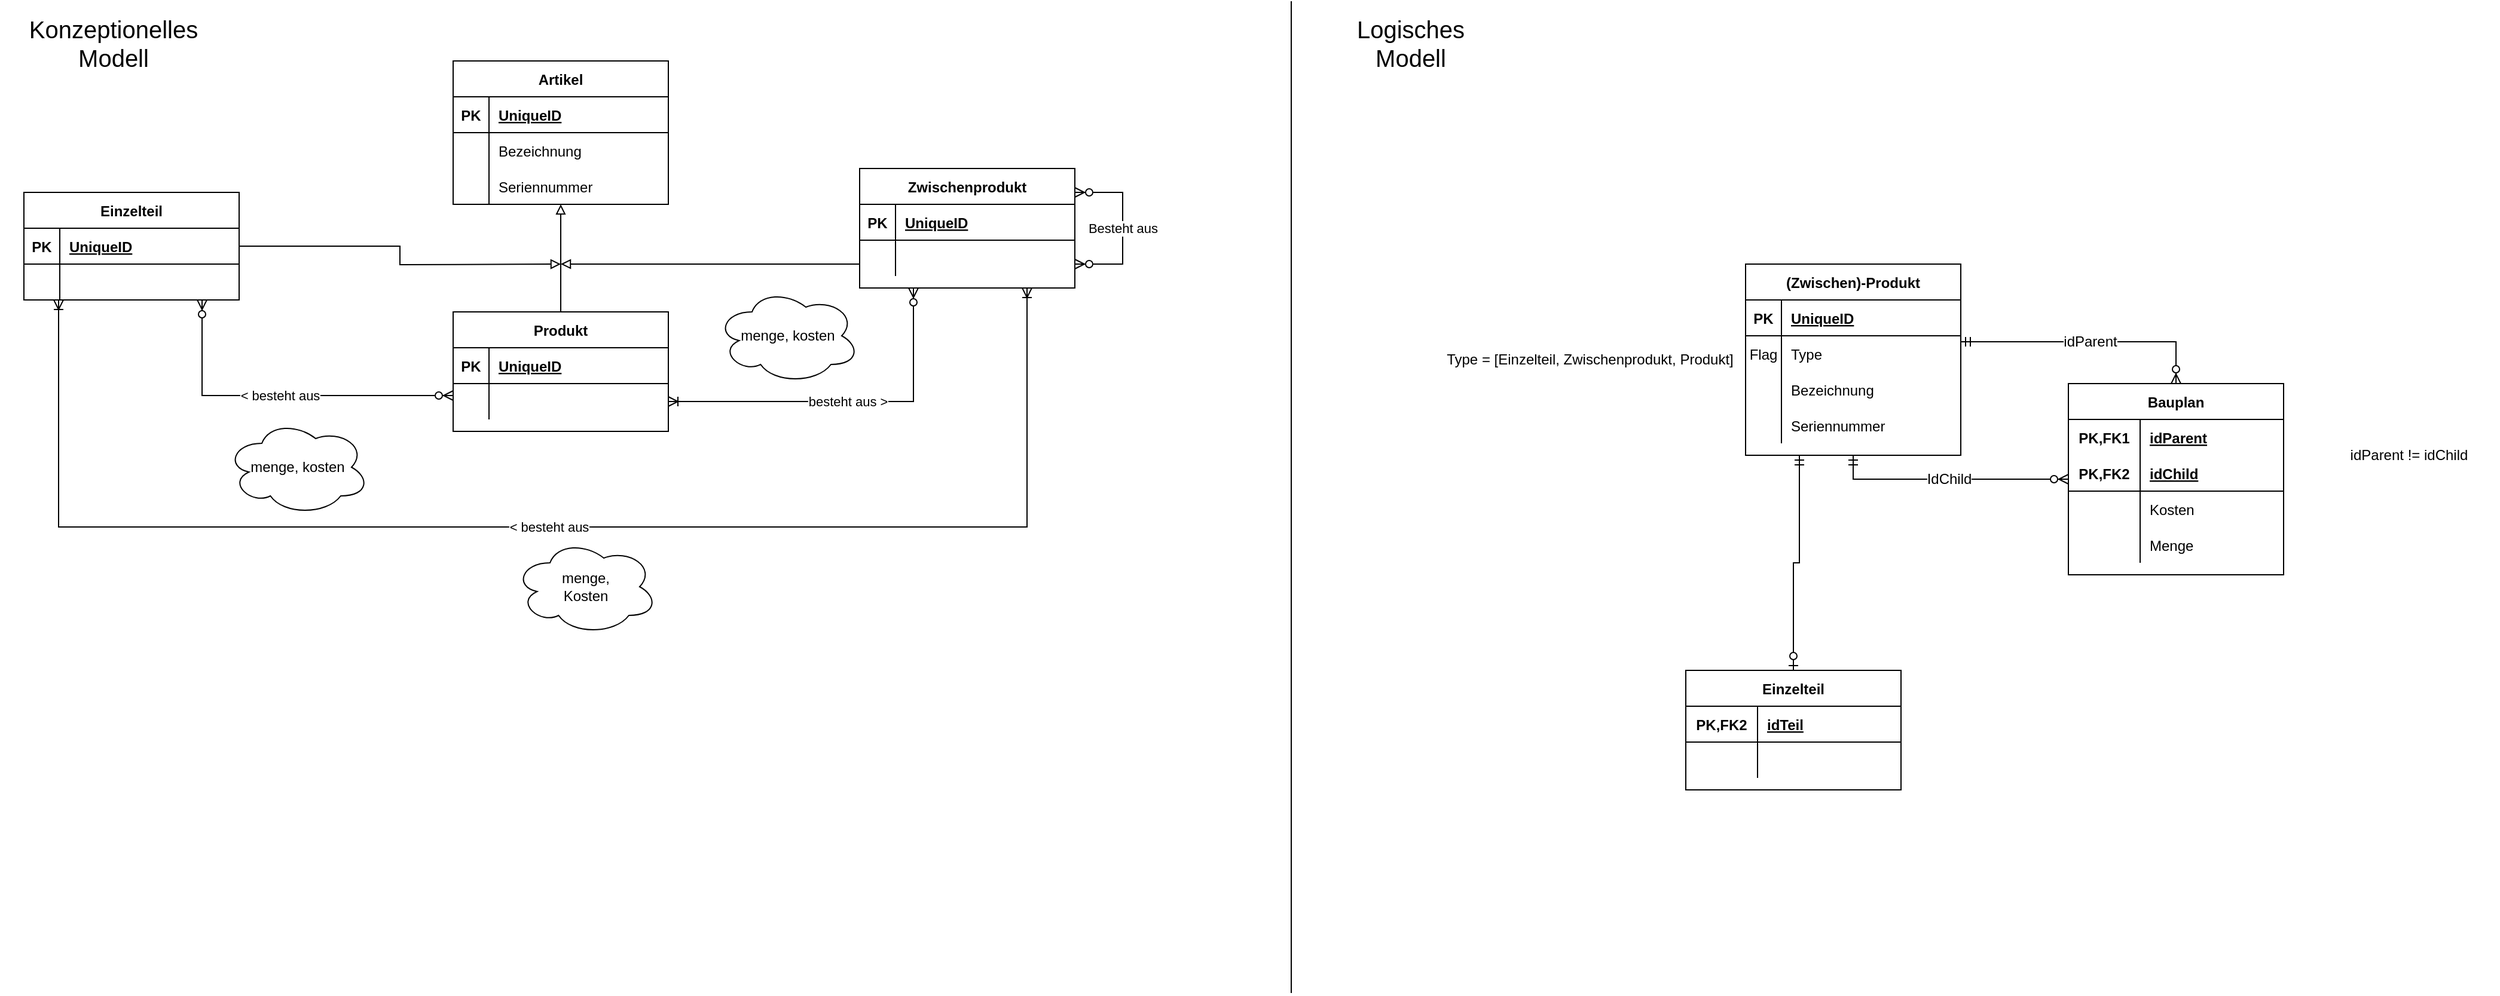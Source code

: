<mxfile version="13.9.7" type="device"><diagram id="TFCeFaq05gpxKaNKdgbP" name="Page-1"><mxGraphModel dx="1422" dy="801" grid="1" gridSize="10" guides="1" tooltips="1" connect="1" arrows="1" fold="1" page="1" pageScale="1" pageWidth="1100" pageHeight="850" math="0" shadow="0"><root><mxCell id="0"/><mxCell id="1" parent="0"/><mxCell id="rmktpuCV03vjLhhT0SAD-1" value="Artikel" style="shape=table;startSize=30;container=1;collapsible=1;childLayout=tableLayout;fixedRows=1;rowLines=0;fontStyle=1;align=center;resizeLast=1;" parent="1" vertex="1"><mxGeometry x="399" y="50" width="180" height="120" as="geometry"/></mxCell><mxCell id="rmktpuCV03vjLhhT0SAD-2" value="" style="shape=partialRectangle;collapsible=0;dropTarget=0;pointerEvents=0;fillColor=none;top=0;left=0;bottom=1;right=0;points=[[0,0.5],[1,0.5]];portConstraint=eastwest;" parent="rmktpuCV03vjLhhT0SAD-1" vertex="1"><mxGeometry y="30" width="180" height="30" as="geometry"/></mxCell><mxCell id="rmktpuCV03vjLhhT0SAD-3" value="PK" style="shape=partialRectangle;connectable=0;fillColor=none;top=0;left=0;bottom=0;right=0;fontStyle=1;overflow=hidden;" parent="rmktpuCV03vjLhhT0SAD-2" vertex="1"><mxGeometry width="30" height="30" as="geometry"/></mxCell><mxCell id="rmktpuCV03vjLhhT0SAD-4" value="UniqueID" style="shape=partialRectangle;connectable=0;fillColor=none;top=0;left=0;bottom=0;right=0;align=left;spacingLeft=6;fontStyle=5;overflow=hidden;" parent="rmktpuCV03vjLhhT0SAD-2" vertex="1"><mxGeometry x="30" width="150" height="30" as="geometry"/></mxCell><mxCell id="rmktpuCV03vjLhhT0SAD-5" value="" style="shape=partialRectangle;collapsible=0;dropTarget=0;pointerEvents=0;fillColor=none;top=0;left=0;bottom=0;right=0;points=[[0,0.5],[1,0.5]];portConstraint=eastwest;" parent="rmktpuCV03vjLhhT0SAD-1" vertex="1"><mxGeometry y="60" width="180" height="30" as="geometry"/></mxCell><mxCell id="rmktpuCV03vjLhhT0SAD-6" value="" style="shape=partialRectangle;connectable=0;fillColor=none;top=0;left=0;bottom=0;right=0;editable=1;overflow=hidden;" parent="rmktpuCV03vjLhhT0SAD-5" vertex="1"><mxGeometry width="30" height="30" as="geometry"/></mxCell><mxCell id="rmktpuCV03vjLhhT0SAD-7" value="Bezeichnung" style="shape=partialRectangle;connectable=0;fillColor=none;top=0;left=0;bottom=0;right=0;align=left;spacingLeft=6;overflow=hidden;" parent="rmktpuCV03vjLhhT0SAD-5" vertex="1"><mxGeometry x="30" width="150" height="30" as="geometry"/></mxCell><mxCell id="nDW23JMkvN2fqwGd6RLi-1" value="" style="shape=partialRectangle;collapsible=0;dropTarget=0;pointerEvents=0;fillColor=none;top=0;left=0;bottom=0;right=0;points=[[0,0.5],[1,0.5]];portConstraint=eastwest;" vertex="1" parent="rmktpuCV03vjLhhT0SAD-1"><mxGeometry y="90" width="180" height="30" as="geometry"/></mxCell><mxCell id="nDW23JMkvN2fqwGd6RLi-2" value="" style="shape=partialRectangle;connectable=0;fillColor=none;top=0;left=0;bottom=0;right=0;fontStyle=0;overflow=hidden;" vertex="1" parent="nDW23JMkvN2fqwGd6RLi-1"><mxGeometry width="30" height="30" as="geometry"/></mxCell><mxCell id="nDW23JMkvN2fqwGd6RLi-3" value="Seriennummer" style="shape=partialRectangle;connectable=0;fillColor=none;top=0;left=0;bottom=0;right=0;align=left;spacingLeft=6;fontStyle=0;overflow=hidden;" vertex="1" parent="nDW23JMkvN2fqwGd6RLi-1"><mxGeometry x="30" width="150" height="30" as="geometry"/></mxCell><mxCell id="rmktpuCV03vjLhhT0SAD-53" style="edgeStyle=orthogonalEdgeStyle;rounded=0;orthogonalLoop=1;jettySize=auto;html=1;endArrow=block;endFill=0;" parent="1" source="rmktpuCV03vjLhhT0SAD-14" edge="1"><mxGeometry relative="1" as="geometry"><mxPoint x="489" y="220" as="targetPoint"/></mxGeometry></mxCell><mxCell id="rmktpuCV03vjLhhT0SAD-58" value="&amp;lt; besteht aus" style="edgeStyle=orthogonalEdgeStyle;rounded=0;orthogonalLoop=1;jettySize=auto;html=1;startArrow=ERoneToMany;startFill=0;endArrow=ERoneToMany;endFill=0;" parent="1" source="rmktpuCV03vjLhhT0SAD-14" target="rmktpuCV03vjLhhT0SAD-27" edge="1"><mxGeometry relative="1" as="geometry"><Array as="points"><mxPoint x="69" y="440"/><mxPoint x="879" y="440"/></Array></mxGeometry></mxCell><mxCell id="rmktpuCV03vjLhhT0SAD-14" value="Einzelteil" style="shape=table;startSize=30;container=1;collapsible=1;childLayout=tableLayout;fixedRows=1;rowLines=0;fontStyle=1;align=center;resizeLast=1;" parent="1" vertex="1"><mxGeometry x="40" y="160" width="180" height="90" as="geometry"/></mxCell><mxCell id="rmktpuCV03vjLhhT0SAD-15" value="" style="shape=partialRectangle;collapsible=0;dropTarget=0;pointerEvents=0;fillColor=none;top=0;left=0;bottom=1;right=0;points=[[0,0.5],[1,0.5]];portConstraint=eastwest;" parent="rmktpuCV03vjLhhT0SAD-14" vertex="1"><mxGeometry y="30" width="180" height="30" as="geometry"/></mxCell><mxCell id="rmktpuCV03vjLhhT0SAD-16" value="PK" style="shape=partialRectangle;connectable=0;fillColor=none;top=0;left=0;bottom=0;right=0;fontStyle=1;overflow=hidden;" parent="rmktpuCV03vjLhhT0SAD-15" vertex="1"><mxGeometry width="30" height="30" as="geometry"/></mxCell><mxCell id="rmktpuCV03vjLhhT0SAD-17" value="UniqueID" style="shape=partialRectangle;connectable=0;fillColor=none;top=0;left=0;bottom=0;right=0;align=left;spacingLeft=6;fontStyle=5;overflow=hidden;" parent="rmktpuCV03vjLhhT0SAD-15" vertex="1"><mxGeometry x="30" width="150" height="30" as="geometry"/></mxCell><mxCell id="rmktpuCV03vjLhhT0SAD-21" value="" style="shape=partialRectangle;collapsible=0;dropTarget=0;pointerEvents=0;fillColor=none;top=0;left=0;bottom=0;right=0;points=[[0,0.5],[1,0.5]];portConstraint=eastwest;" parent="rmktpuCV03vjLhhT0SAD-14" vertex="1"><mxGeometry y="60" width="180" height="30" as="geometry"/></mxCell><mxCell id="rmktpuCV03vjLhhT0SAD-22" value="" style="shape=partialRectangle;connectable=0;fillColor=none;top=0;left=0;bottom=0;right=0;editable=1;overflow=hidden;" parent="rmktpuCV03vjLhhT0SAD-21" vertex="1"><mxGeometry width="30" height="30" as="geometry"/></mxCell><mxCell id="rmktpuCV03vjLhhT0SAD-23" value="" style="shape=partialRectangle;connectable=0;fillColor=none;top=0;left=0;bottom=0;right=0;align=left;spacingLeft=6;overflow=hidden;" parent="rmktpuCV03vjLhhT0SAD-21" vertex="1"><mxGeometry x="30" width="150" height="30" as="geometry"/></mxCell><mxCell id="rmktpuCV03vjLhhT0SAD-55" style="edgeStyle=orthogonalEdgeStyle;rounded=0;orthogonalLoop=1;jettySize=auto;html=1;endArrow=block;endFill=0;" parent="1" source="rmktpuCV03vjLhhT0SAD-27" edge="1"><mxGeometry relative="1" as="geometry"><mxPoint x="489" y="220" as="targetPoint"/><Array as="points"><mxPoint x="489" y="220"/></Array></mxGeometry></mxCell><mxCell id="rmktpuCV03vjLhhT0SAD-27" value="Zwischenprodukt" style="shape=table;startSize=30;container=1;collapsible=1;childLayout=tableLayout;fixedRows=1;rowLines=0;fontStyle=1;align=center;resizeLast=1;" parent="1" vertex="1"><mxGeometry x="739" y="140" width="180" height="100" as="geometry"/></mxCell><mxCell id="rmktpuCV03vjLhhT0SAD-28" value="" style="shape=partialRectangle;collapsible=0;dropTarget=0;pointerEvents=0;fillColor=none;top=0;left=0;bottom=1;right=0;points=[[0,0.5],[1,0.5]];portConstraint=eastwest;" parent="rmktpuCV03vjLhhT0SAD-27" vertex="1"><mxGeometry y="30" width="180" height="30" as="geometry"/></mxCell><mxCell id="rmktpuCV03vjLhhT0SAD-29" value="PK" style="shape=partialRectangle;connectable=0;fillColor=none;top=0;left=0;bottom=0;right=0;fontStyle=1;overflow=hidden;" parent="rmktpuCV03vjLhhT0SAD-28" vertex="1"><mxGeometry width="30" height="30" as="geometry"/></mxCell><mxCell id="rmktpuCV03vjLhhT0SAD-30" value="UniqueID" style="shape=partialRectangle;connectable=0;fillColor=none;top=0;left=0;bottom=0;right=0;align=left;spacingLeft=6;fontStyle=5;overflow=hidden;" parent="rmktpuCV03vjLhhT0SAD-28" vertex="1"><mxGeometry x="30" width="150" height="30" as="geometry"/></mxCell><mxCell id="rmktpuCV03vjLhhT0SAD-34" value="" style="shape=partialRectangle;collapsible=0;dropTarget=0;pointerEvents=0;fillColor=none;top=0;left=0;bottom=0;right=0;points=[[0,0.5],[1,0.5]];portConstraint=eastwest;" parent="rmktpuCV03vjLhhT0SAD-27" vertex="1"><mxGeometry y="60" width="180" height="30" as="geometry"/></mxCell><mxCell id="rmktpuCV03vjLhhT0SAD-35" value="" style="shape=partialRectangle;connectable=0;fillColor=none;top=0;left=0;bottom=0;right=0;editable=1;overflow=hidden;" parent="rmktpuCV03vjLhhT0SAD-34" vertex="1"><mxGeometry width="30" height="30" as="geometry"/></mxCell><mxCell id="rmktpuCV03vjLhhT0SAD-36" value="" style="shape=partialRectangle;connectable=0;fillColor=none;top=0;left=0;bottom=0;right=0;align=left;spacingLeft=6;overflow=hidden;" parent="rmktpuCV03vjLhhT0SAD-34" vertex="1"><mxGeometry x="30" width="150" height="30" as="geometry"/></mxCell><mxCell id="rmktpuCV03vjLhhT0SAD-54" style="edgeStyle=orthogonalEdgeStyle;rounded=0;orthogonalLoop=1;jettySize=auto;html=1;endArrow=block;endFill=0;" parent="1" source="rmktpuCV03vjLhhT0SAD-40" target="rmktpuCV03vjLhhT0SAD-1" edge="1"><mxGeometry relative="1" as="geometry"/></mxCell><mxCell id="rmktpuCV03vjLhhT0SAD-56" value="&amp;lt; besteht aus" style="edgeStyle=orthogonalEdgeStyle;rounded=0;orthogonalLoop=1;jettySize=auto;html=1;endArrow=ERzeroToMany;endFill=1;startArrow=ERzeroToMany;startFill=1;" parent="1" edge="1" target="rmktpuCV03vjLhhT0SAD-14"><mxGeometry relative="1" as="geometry"><mxPoint x="399" y="330" as="sourcePoint"/><mxPoint x="189" y="280" as="targetPoint"/><Array as="points"><mxPoint x="189" y="330"/></Array></mxGeometry></mxCell><mxCell id="rmktpuCV03vjLhhT0SAD-40" value="Produkt" style="shape=table;startSize=30;container=1;collapsible=1;childLayout=tableLayout;fixedRows=1;rowLines=0;fontStyle=1;align=center;resizeLast=1;" parent="1" vertex="1"><mxGeometry x="399" y="260" width="180" height="100" as="geometry"/></mxCell><mxCell id="rmktpuCV03vjLhhT0SAD-41" value="" style="shape=partialRectangle;collapsible=0;dropTarget=0;pointerEvents=0;fillColor=none;top=0;left=0;bottom=1;right=0;points=[[0,0.5],[1,0.5]];portConstraint=eastwest;" parent="rmktpuCV03vjLhhT0SAD-40" vertex="1"><mxGeometry y="30" width="180" height="30" as="geometry"/></mxCell><mxCell id="rmktpuCV03vjLhhT0SAD-42" value="PK" style="shape=partialRectangle;connectable=0;fillColor=none;top=0;left=0;bottom=0;right=0;fontStyle=1;overflow=hidden;" parent="rmktpuCV03vjLhhT0SAD-41" vertex="1"><mxGeometry width="30" height="30" as="geometry"/></mxCell><mxCell id="rmktpuCV03vjLhhT0SAD-43" value="UniqueID" style="shape=partialRectangle;connectable=0;fillColor=none;top=0;left=0;bottom=0;right=0;align=left;spacingLeft=6;fontStyle=5;overflow=hidden;" parent="rmktpuCV03vjLhhT0SAD-41" vertex="1"><mxGeometry x="30" width="150" height="30" as="geometry"/></mxCell><mxCell id="rmktpuCV03vjLhhT0SAD-50" value="" style="shape=partialRectangle;collapsible=0;dropTarget=0;pointerEvents=0;fillColor=none;top=0;left=0;bottom=0;right=0;points=[[0,0.5],[1,0.5]];portConstraint=eastwest;" parent="rmktpuCV03vjLhhT0SAD-40" vertex="1"><mxGeometry y="60" width="180" height="30" as="geometry"/></mxCell><mxCell id="rmktpuCV03vjLhhT0SAD-51" value="" style="shape=partialRectangle;connectable=0;fillColor=none;top=0;left=0;bottom=0;right=0;editable=1;overflow=hidden;" parent="rmktpuCV03vjLhhT0SAD-50" vertex="1"><mxGeometry width="30" height="30" as="geometry"/></mxCell><mxCell id="rmktpuCV03vjLhhT0SAD-52" value="" style="shape=partialRectangle;connectable=0;fillColor=none;top=0;left=0;bottom=0;right=0;align=left;spacingLeft=6;overflow=hidden;" parent="rmktpuCV03vjLhhT0SAD-50" vertex="1"><mxGeometry x="30" width="150" height="30" as="geometry"/></mxCell><mxCell id="rmktpuCV03vjLhhT0SAD-57" value="besteht aus &amp;gt;" style="edgeStyle=orthogonalEdgeStyle;rounded=0;orthogonalLoop=1;jettySize=auto;html=1;entryX=0.25;entryY=1;entryDx=0;entryDy=0;endArrow=ERzeroToMany;endFill=1;startArrow=ERoneToMany;startFill=0;" parent="1" source="rmktpuCV03vjLhhT0SAD-50" target="rmktpuCV03vjLhhT0SAD-27" edge="1"><mxGeometry relative="1" as="geometry"/></mxCell><mxCell id="rmktpuCV03vjLhhT0SAD-59" value="Besteht aus" style="edgeStyle=orthogonalEdgeStyle;rounded=0;orthogonalLoop=1;jettySize=auto;html=1;startArrow=ERzeroToMany;startFill=1;endArrow=ERzeroToMany;endFill=1;" parent="1" source="rmktpuCV03vjLhhT0SAD-27" target="rmktpuCV03vjLhhT0SAD-27" edge="1"><mxGeometry relative="1" as="geometry"><Array as="points"><mxPoint x="959" y="160"/></Array></mxGeometry></mxCell><mxCell id="rmktpuCV03vjLhhT0SAD-60" value="menge,&lt;br&gt;Kosten" style="ellipse;shape=cloud;whiteSpace=wrap;html=1;" parent="1" vertex="1"><mxGeometry x="450" y="450" width="120" height="80" as="geometry"/></mxCell><mxCell id="rmktpuCV03vjLhhT0SAD-63" value="menge, kosten" style="ellipse;shape=cloud;whiteSpace=wrap;html=1;" parent="1" vertex="1"><mxGeometry x="209" y="350" width="120" height="80" as="geometry"/></mxCell><mxCell id="rmktpuCV03vjLhhT0SAD-64" value="menge, kosten" style="ellipse;shape=cloud;whiteSpace=wrap;html=1;" parent="1" vertex="1"><mxGeometry x="619" y="240" width="120" height="80" as="geometry"/></mxCell><mxCell id="rmktpuCV03vjLhhT0SAD-66" value="Konzeptionelles Modell" style="text;html=1;strokeColor=none;fillColor=none;align=center;verticalAlign=middle;whiteSpace=wrap;rounded=0;fontSize=20;" parent="1" vertex="1"><mxGeometry x="20" y="20" width="190" height="30" as="geometry"/></mxCell><mxCell id="rmktpuCV03vjLhhT0SAD-67" value="" style="endArrow=none;html=1;fontSize=20;" parent="1" edge="1"><mxGeometry width="50" height="50" relative="1" as="geometry"><mxPoint x="1100" as="sourcePoint"/><mxPoint x="1100" y="830" as="targetPoint"/></mxGeometry></mxCell><mxCell id="rmktpuCV03vjLhhT0SAD-167" value="idParent" style="edgeStyle=orthogonalEdgeStyle;rounded=0;orthogonalLoop=1;jettySize=auto;html=1;startArrow=ERmandOne;startFill=0;endArrow=ERzeroToMany;endFill=1;fontSize=12;" parent="1" source="rmktpuCV03vjLhhT0SAD-100" target="rmktpuCV03vjLhhT0SAD-145" edge="1"><mxGeometry relative="1" as="geometry"><Array as="points"><mxPoint x="1840" y="285"/></Array></mxGeometry></mxCell><mxCell id="rmktpuCV03vjLhhT0SAD-100" value="(Zwischen)-Produkt" style="shape=table;startSize=30;container=1;collapsible=1;childLayout=tableLayout;fixedRows=1;rowLines=0;fontStyle=1;align=center;resizeLast=1;fontSize=12;" parent="1" vertex="1"><mxGeometry x="1480" y="220" width="180" height="160" as="geometry"/></mxCell><mxCell id="rmktpuCV03vjLhhT0SAD-101" value="" style="shape=partialRectangle;collapsible=0;dropTarget=0;pointerEvents=0;fillColor=none;top=0;left=0;bottom=1;right=0;points=[[0,0.5],[1,0.5]];portConstraint=eastwest;" parent="rmktpuCV03vjLhhT0SAD-100" vertex="1"><mxGeometry y="30" width="180" height="30" as="geometry"/></mxCell><mxCell id="rmktpuCV03vjLhhT0SAD-102" value="PK" style="shape=partialRectangle;connectable=0;fillColor=none;top=0;left=0;bottom=0;right=0;fontStyle=1;overflow=hidden;" parent="rmktpuCV03vjLhhT0SAD-101" vertex="1"><mxGeometry width="30" height="30" as="geometry"/></mxCell><mxCell id="rmktpuCV03vjLhhT0SAD-103" value="UniqueID" style="shape=partialRectangle;connectable=0;fillColor=none;top=0;left=0;bottom=0;right=0;align=left;spacingLeft=6;fontStyle=5;overflow=hidden;" parent="rmktpuCV03vjLhhT0SAD-101" vertex="1"><mxGeometry x="30" width="150" height="30" as="geometry"/></mxCell><mxCell id="rmktpuCV03vjLhhT0SAD-142" value="" style="shape=partialRectangle;collapsible=0;dropTarget=0;pointerEvents=0;fillColor=none;top=0;left=0;bottom=0;right=0;points=[[0,0.5],[1,0.5]];portConstraint=eastwest;fontSize=12;" parent="rmktpuCV03vjLhhT0SAD-100" vertex="1"><mxGeometry y="60" width="180" height="30" as="geometry"/></mxCell><mxCell id="rmktpuCV03vjLhhT0SAD-143" value="Flag" style="shape=partialRectangle;connectable=0;fillColor=none;top=0;left=0;bottom=0;right=0;fontStyle=0;overflow=hidden;" parent="rmktpuCV03vjLhhT0SAD-142" vertex="1"><mxGeometry width="30" height="30" as="geometry"/></mxCell><mxCell id="rmktpuCV03vjLhhT0SAD-144" value="Type" style="shape=partialRectangle;connectable=0;fillColor=none;top=0;left=0;bottom=0;right=0;align=left;spacingLeft=6;fontStyle=0;overflow=hidden;" parent="rmktpuCV03vjLhhT0SAD-142" vertex="1"><mxGeometry x="30" width="150" height="30" as="geometry"/></mxCell><mxCell id="rmktpuCV03vjLhhT0SAD-104" value="" style="shape=partialRectangle;collapsible=0;dropTarget=0;pointerEvents=0;fillColor=none;top=0;left=0;bottom=0;right=0;points=[[0,0.5],[1,0.5]];portConstraint=eastwest;" parent="rmktpuCV03vjLhhT0SAD-100" vertex="1"><mxGeometry y="90" width="180" height="30" as="geometry"/></mxCell><mxCell id="rmktpuCV03vjLhhT0SAD-105" value="" style="shape=partialRectangle;connectable=0;fillColor=none;top=0;left=0;bottom=0;right=0;editable=1;overflow=hidden;" parent="rmktpuCV03vjLhhT0SAD-104" vertex="1"><mxGeometry width="30" height="30" as="geometry"/></mxCell><mxCell id="rmktpuCV03vjLhhT0SAD-106" value="Bezeichnung" style="shape=partialRectangle;connectable=0;fillColor=none;top=0;left=0;bottom=0;right=0;align=left;spacingLeft=6;overflow=hidden;" parent="rmktpuCV03vjLhhT0SAD-104" vertex="1"><mxGeometry x="30" width="150" height="30" as="geometry"/></mxCell><mxCell id="nDW23JMkvN2fqwGd6RLi-4" value="" style="shape=partialRectangle;collapsible=0;dropTarget=0;pointerEvents=0;fillColor=none;top=0;left=0;bottom=0;right=0;points=[[0,0.5],[1,0.5]];portConstraint=eastwest;" vertex="1" parent="rmktpuCV03vjLhhT0SAD-100"><mxGeometry y="120" width="180" height="30" as="geometry"/></mxCell><mxCell id="nDW23JMkvN2fqwGd6RLi-5" value="" style="shape=partialRectangle;connectable=0;fillColor=none;top=0;left=0;bottom=0;right=0;fontStyle=0;overflow=hidden;" vertex="1" parent="nDW23JMkvN2fqwGd6RLi-4"><mxGeometry width="30" height="30" as="geometry"/></mxCell><mxCell id="nDW23JMkvN2fqwGd6RLi-6" value="Seriennummer" style="shape=partialRectangle;connectable=0;fillColor=none;top=0;left=0;bottom=0;right=0;align=left;spacingLeft=6;fontStyle=0;overflow=hidden;" vertex="1" parent="nDW23JMkvN2fqwGd6RLi-4"><mxGeometry x="30" width="150" height="30" as="geometry"/></mxCell><mxCell id="rmktpuCV03vjLhhT0SAD-168" style="rounded=0;orthogonalLoop=1;jettySize=auto;html=1;startArrow=ERzeroToOne;startFill=1;endArrow=ERmandOne;endFill=0;fontSize=12;edgeStyle=orthogonalEdgeStyle;entryX=0.25;entryY=1;entryDx=0;entryDy=0;" parent="1" source="rmktpuCV03vjLhhT0SAD-126" target="rmktpuCV03vjLhhT0SAD-100" edge="1"><mxGeometry relative="1" as="geometry"><mxPoint x="1520" y="430" as="targetPoint"/></mxGeometry></mxCell><mxCell id="rmktpuCV03vjLhhT0SAD-126" value="Einzelteil" style="shape=table;startSize=30;container=1;collapsible=1;childLayout=tableLayout;fixedRows=1;rowLines=0;fontStyle=1;align=center;resizeLast=1;fontSize=12;" parent="1" vertex="1"><mxGeometry x="1430" y="560" width="180" height="100" as="geometry"/></mxCell><mxCell id="rmktpuCV03vjLhhT0SAD-130" value="" style="shape=partialRectangle;collapsible=0;dropTarget=0;pointerEvents=0;fillColor=none;top=0;left=0;bottom=1;right=0;points=[[0,0.5],[1,0.5]];portConstraint=eastwest;" parent="rmktpuCV03vjLhhT0SAD-126" vertex="1"><mxGeometry y="30" width="180" height="30" as="geometry"/></mxCell><mxCell id="rmktpuCV03vjLhhT0SAD-131" value="PK,FK2" style="shape=partialRectangle;connectable=0;fillColor=none;top=0;left=0;bottom=0;right=0;fontStyle=1;overflow=hidden;" parent="rmktpuCV03vjLhhT0SAD-130" vertex="1"><mxGeometry width="60" height="30" as="geometry"/></mxCell><mxCell id="rmktpuCV03vjLhhT0SAD-132" value="idTeil" style="shape=partialRectangle;connectable=0;fillColor=none;top=0;left=0;bottom=0;right=0;align=left;spacingLeft=6;fontStyle=5;overflow=hidden;" parent="rmktpuCV03vjLhhT0SAD-130" vertex="1"><mxGeometry x="60" width="120" height="30" as="geometry"/></mxCell><mxCell id="rmktpuCV03vjLhhT0SAD-133" value="" style="shape=partialRectangle;collapsible=0;dropTarget=0;pointerEvents=0;fillColor=none;top=0;left=0;bottom=0;right=0;points=[[0,0.5],[1,0.5]];portConstraint=eastwest;" parent="rmktpuCV03vjLhhT0SAD-126" vertex="1"><mxGeometry y="60" width="180" height="30" as="geometry"/></mxCell><mxCell id="rmktpuCV03vjLhhT0SAD-134" value="" style="shape=partialRectangle;connectable=0;fillColor=none;top=0;left=0;bottom=0;right=0;editable=1;overflow=hidden;" parent="rmktpuCV03vjLhhT0SAD-133" vertex="1"><mxGeometry width="60" height="30" as="geometry"/></mxCell><mxCell id="rmktpuCV03vjLhhT0SAD-135" value="" style="shape=partialRectangle;connectable=0;fillColor=none;top=0;left=0;bottom=0;right=0;align=left;spacingLeft=6;overflow=hidden;" parent="rmktpuCV03vjLhhT0SAD-133" vertex="1"><mxGeometry x="60" width="120" height="30" as="geometry"/></mxCell><mxCell id="rmktpuCV03vjLhhT0SAD-171" value="IdChild" style="edgeStyle=orthogonalEdgeStyle;rounded=0;orthogonalLoop=1;jettySize=auto;html=1;startArrow=ERzeroToMany;startFill=1;endArrow=ERmandOne;endFill=0;fontSize=12;" parent="1" source="rmktpuCV03vjLhhT0SAD-145" target="rmktpuCV03vjLhhT0SAD-100" edge="1"><mxGeometry relative="1" as="geometry"><Array as="points"><mxPoint x="1570" y="400"/></Array></mxGeometry></mxCell><mxCell id="rmktpuCV03vjLhhT0SAD-145" value="Bauplan" style="shape=table;startSize=30;container=1;collapsible=1;childLayout=tableLayout;fixedRows=1;rowLines=0;fontStyle=1;align=center;resizeLast=1;fontSize=12;" parent="1" vertex="1"><mxGeometry x="1750" y="320" width="180" height="160" as="geometry"/></mxCell><mxCell id="rmktpuCV03vjLhhT0SAD-146" value="" style="shape=partialRectangle;collapsible=0;dropTarget=0;pointerEvents=0;fillColor=none;top=0;left=0;bottom=0;right=0;points=[[0,0.5],[1,0.5]];portConstraint=eastwest;" parent="rmktpuCV03vjLhhT0SAD-145" vertex="1"><mxGeometry y="30" width="180" height="30" as="geometry"/></mxCell><mxCell id="rmktpuCV03vjLhhT0SAD-147" value="PK,FK1" style="shape=partialRectangle;connectable=0;fillColor=none;top=0;left=0;bottom=0;right=0;fontStyle=1;overflow=hidden;" parent="rmktpuCV03vjLhhT0SAD-146" vertex="1"><mxGeometry width="60" height="30" as="geometry"/></mxCell><mxCell id="rmktpuCV03vjLhhT0SAD-148" value="idParent" style="shape=partialRectangle;connectable=0;fillColor=none;top=0;left=0;bottom=0;right=0;align=left;spacingLeft=6;fontStyle=5;overflow=hidden;" parent="rmktpuCV03vjLhhT0SAD-146" vertex="1"><mxGeometry x="60" width="120" height="30" as="geometry"/></mxCell><mxCell id="rmktpuCV03vjLhhT0SAD-149" value="" style="shape=partialRectangle;collapsible=0;dropTarget=0;pointerEvents=0;fillColor=none;top=0;left=0;bottom=1;right=0;points=[[0,0.5],[1,0.5]];portConstraint=eastwest;" parent="rmktpuCV03vjLhhT0SAD-145" vertex="1"><mxGeometry y="60" width="180" height="30" as="geometry"/></mxCell><mxCell id="rmktpuCV03vjLhhT0SAD-150" value="PK,FK2" style="shape=partialRectangle;connectable=0;fillColor=none;top=0;left=0;bottom=0;right=0;fontStyle=1;overflow=hidden;" parent="rmktpuCV03vjLhhT0SAD-149" vertex="1"><mxGeometry width="60" height="30" as="geometry"/></mxCell><mxCell id="rmktpuCV03vjLhhT0SAD-151" value="idChild" style="shape=partialRectangle;connectable=0;fillColor=none;top=0;left=0;bottom=0;right=0;align=left;spacingLeft=6;fontStyle=5;overflow=hidden;" parent="rmktpuCV03vjLhhT0SAD-149" vertex="1"><mxGeometry x="60" width="120" height="30" as="geometry"/></mxCell><mxCell id="rmktpuCV03vjLhhT0SAD-164" value="" style="shape=partialRectangle;collapsible=0;dropTarget=0;pointerEvents=0;fillColor=none;top=0;left=0;bottom=0;right=0;points=[[0,0.5],[1,0.5]];portConstraint=eastwest;fontSize=12;" parent="rmktpuCV03vjLhhT0SAD-145" vertex="1"><mxGeometry y="90" width="180" height="30" as="geometry"/></mxCell><mxCell id="rmktpuCV03vjLhhT0SAD-165" value="" style="shape=partialRectangle;connectable=0;fillColor=none;top=0;left=0;bottom=0;right=0;fontStyle=0;overflow=hidden;" parent="rmktpuCV03vjLhhT0SAD-164" vertex="1"><mxGeometry width="60" height="30" as="geometry"/></mxCell><mxCell id="rmktpuCV03vjLhhT0SAD-166" value="Kosten" style="shape=partialRectangle;connectable=0;fillColor=none;top=0;left=0;bottom=0;right=0;align=left;spacingLeft=6;fontStyle=0;overflow=hidden;" parent="rmktpuCV03vjLhhT0SAD-164" vertex="1"><mxGeometry x="60" width="120" height="30" as="geometry"/></mxCell><mxCell id="rmktpuCV03vjLhhT0SAD-152" value="" style="shape=partialRectangle;collapsible=0;dropTarget=0;pointerEvents=0;fillColor=none;top=0;left=0;bottom=0;right=0;points=[[0,0.5],[1,0.5]];portConstraint=eastwest;" parent="rmktpuCV03vjLhhT0SAD-145" vertex="1"><mxGeometry y="120" width="180" height="30" as="geometry"/></mxCell><mxCell id="rmktpuCV03vjLhhT0SAD-153" value="" style="shape=partialRectangle;connectable=0;fillColor=none;top=0;left=0;bottom=0;right=0;editable=1;overflow=hidden;" parent="rmktpuCV03vjLhhT0SAD-152" vertex="1"><mxGeometry width="60" height="30" as="geometry"/></mxCell><mxCell id="rmktpuCV03vjLhhT0SAD-154" value="Menge" style="shape=partialRectangle;connectable=0;fillColor=none;top=0;left=0;bottom=0;right=0;align=left;spacingLeft=6;overflow=hidden;" parent="rmktpuCV03vjLhhT0SAD-152" vertex="1"><mxGeometry x="60" width="120" height="30" as="geometry"/></mxCell><mxCell id="rmktpuCV03vjLhhT0SAD-172" value="idParent != idChild" style="text;html=1;strokeColor=none;fillColor=none;align=center;verticalAlign=middle;whiteSpace=wrap;rounded=0;fontSize=12;" parent="1" vertex="1"><mxGeometry x="1960" y="370" width="150" height="20" as="geometry"/></mxCell><mxCell id="rmktpuCV03vjLhhT0SAD-173" value="Type = [Einzelteil, Zwischenprodukt, Produkt]" style="text;html=1;strokeColor=none;fillColor=none;align=center;verticalAlign=middle;whiteSpace=wrap;rounded=0;fontSize=12;" parent="1" vertex="1"><mxGeometry x="1220" y="290" width="260" height="20" as="geometry"/></mxCell><mxCell id="rmktpuCV03vjLhhT0SAD-174" value="Logisches Modell" style="text;html=1;strokeColor=none;fillColor=none;align=center;verticalAlign=middle;whiteSpace=wrap;rounded=0;fontSize=20;" parent="1" vertex="1"><mxGeometry x="1140" y="5" width="120" height="60" as="geometry"/></mxCell></root></mxGraphModel></diagram></mxfile>